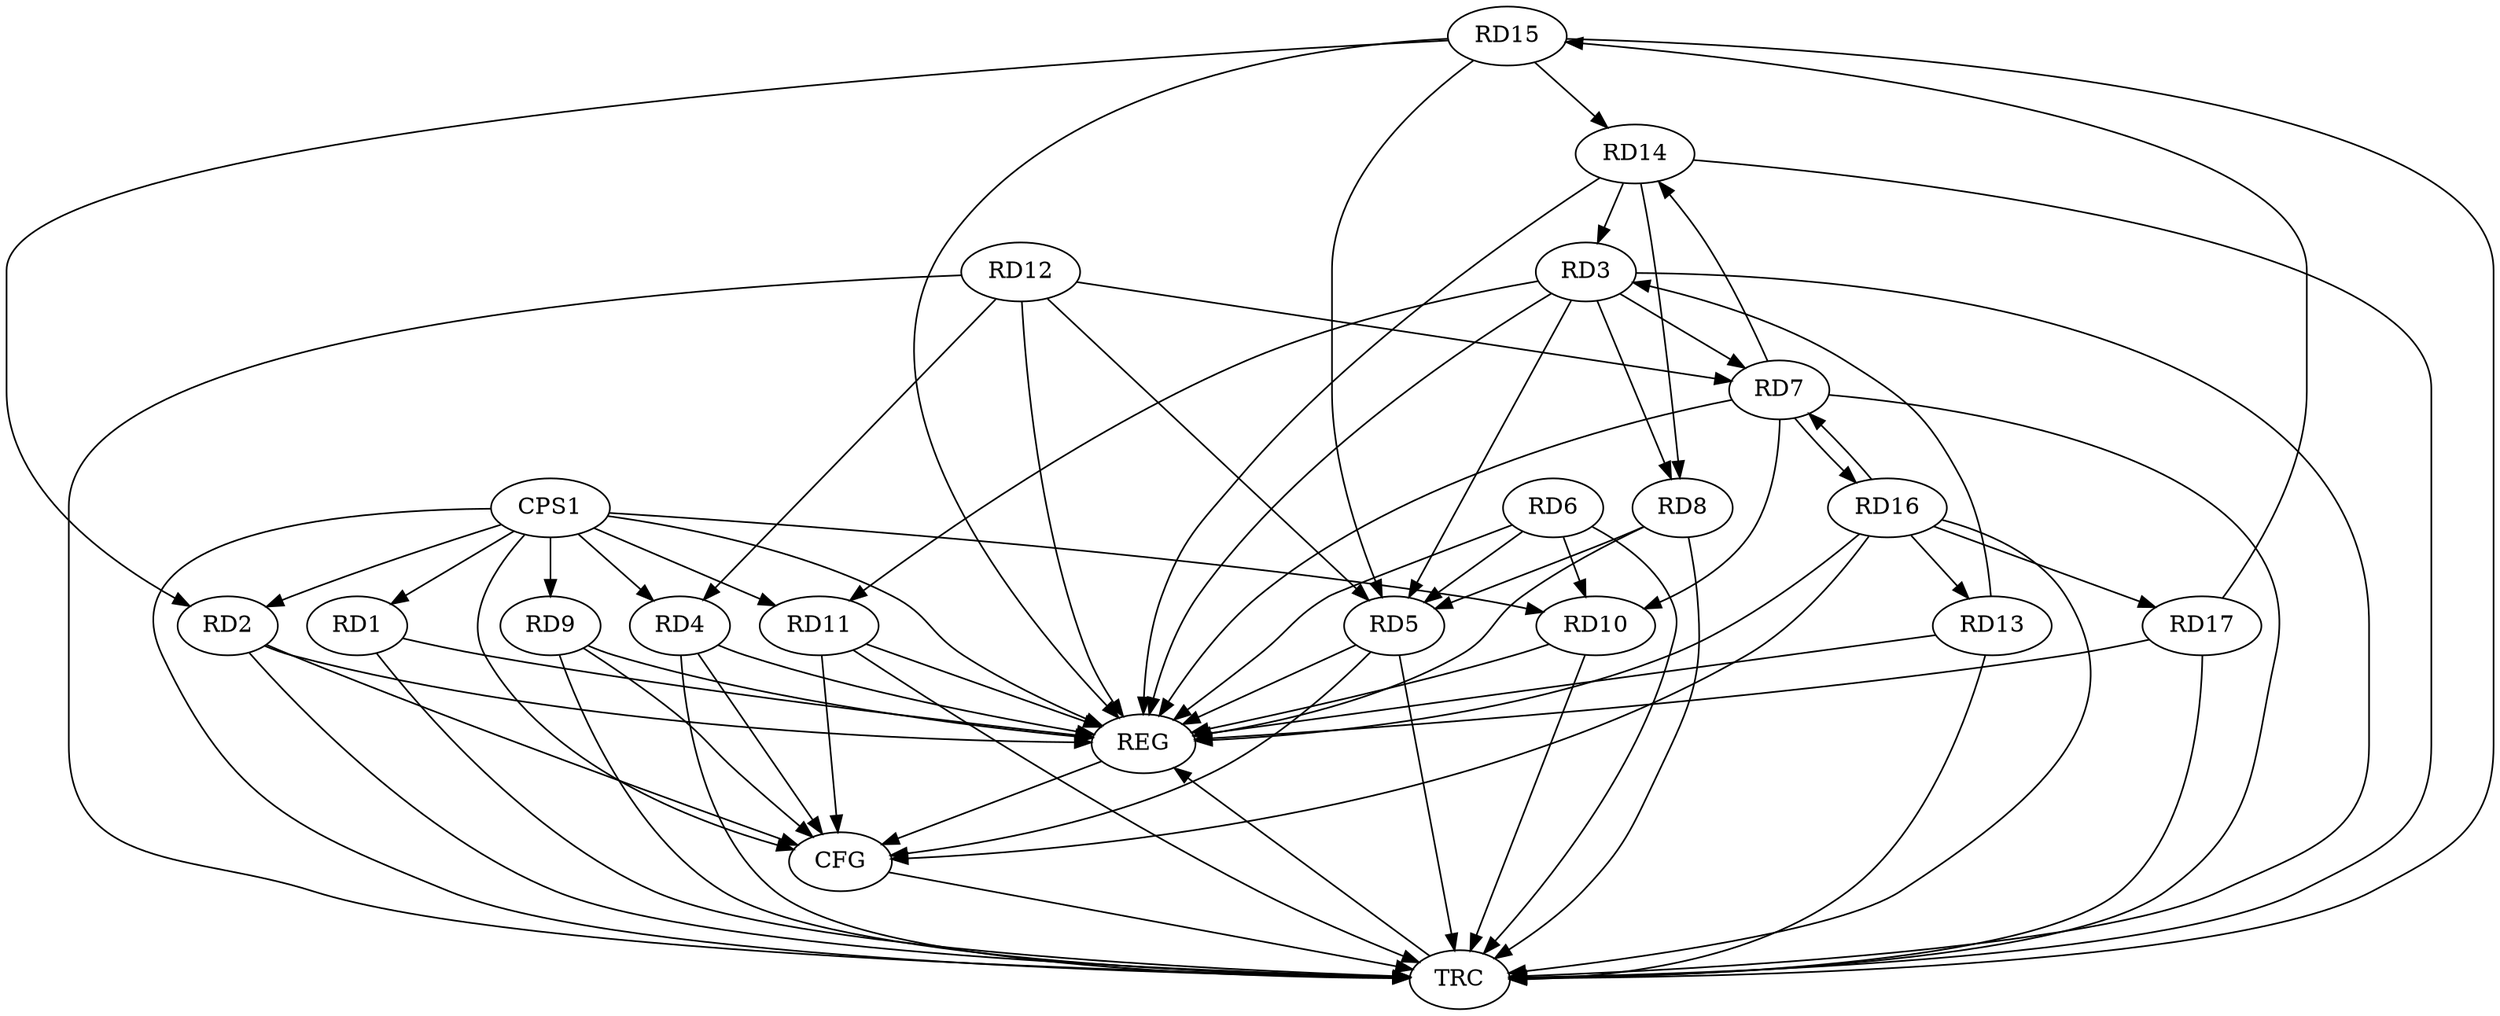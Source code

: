 strict digraph G {
  RD1 [ label="RD1" ];
  RD2 [ label="RD2" ];
  RD3 [ label="RD3" ];
  RD4 [ label="RD4" ];
  RD5 [ label="RD5" ];
  RD6 [ label="RD6" ];
  RD7 [ label="RD7" ];
  RD8 [ label="RD8" ];
  RD9 [ label="RD9" ];
  RD10 [ label="RD10" ];
  RD11 [ label="RD11" ];
  RD12 [ label="RD12" ];
  RD13 [ label="RD13" ];
  RD14 [ label="RD14" ];
  RD15 [ label="RD15" ];
  RD16 [ label="RD16" ];
  RD17 [ label="RD17" ];
  CPS1 [ label="CPS1" ];
  REG [ label="REG" ];
  CFG [ label="CFG" ];
  TRC [ label="TRC" ];
  RD15 -> RD2;
  RD3 -> RD5;
  RD3 -> RD7;
  RD3 -> RD8;
  RD3 -> RD11;
  RD13 -> RD3;
  RD14 -> RD3;
  RD12 -> RD4;
  RD6 -> RD5;
  RD8 -> RD5;
  RD12 -> RD5;
  RD15 -> RD5;
  RD6 -> RD10;
  RD7 -> RD10;
  RD12 -> RD7;
  RD7 -> RD14;
  RD7 -> RD16;
  RD16 -> RD7;
  RD14 -> RD8;
  RD16 -> RD13;
  RD15 -> RD14;
  RD17 -> RD15;
  RD16 -> RD17;
  CPS1 -> RD1;
  CPS1 -> RD2;
  CPS1 -> RD4;
  CPS1 -> RD9;
  CPS1 -> RD10;
  CPS1 -> RD11;
  RD1 -> REG;
  RD2 -> REG;
  RD3 -> REG;
  RD4 -> REG;
  RD5 -> REG;
  RD6 -> REG;
  RD7 -> REG;
  RD8 -> REG;
  RD9 -> REG;
  RD10 -> REG;
  RD11 -> REG;
  RD12 -> REG;
  RD13 -> REG;
  RD14 -> REG;
  RD15 -> REG;
  RD16 -> REG;
  RD17 -> REG;
  CPS1 -> REG;
  RD5 -> CFG;
  RD9 -> CFG;
  RD2 -> CFG;
  RD4 -> CFG;
  RD11 -> CFG;
  CPS1 -> CFG;
  RD16 -> CFG;
  REG -> CFG;
  RD1 -> TRC;
  RD2 -> TRC;
  RD3 -> TRC;
  RD4 -> TRC;
  RD5 -> TRC;
  RD6 -> TRC;
  RD7 -> TRC;
  RD8 -> TRC;
  RD9 -> TRC;
  RD10 -> TRC;
  RD11 -> TRC;
  RD12 -> TRC;
  RD13 -> TRC;
  RD14 -> TRC;
  RD15 -> TRC;
  RD16 -> TRC;
  RD17 -> TRC;
  CPS1 -> TRC;
  CFG -> TRC;
  TRC -> REG;
}
